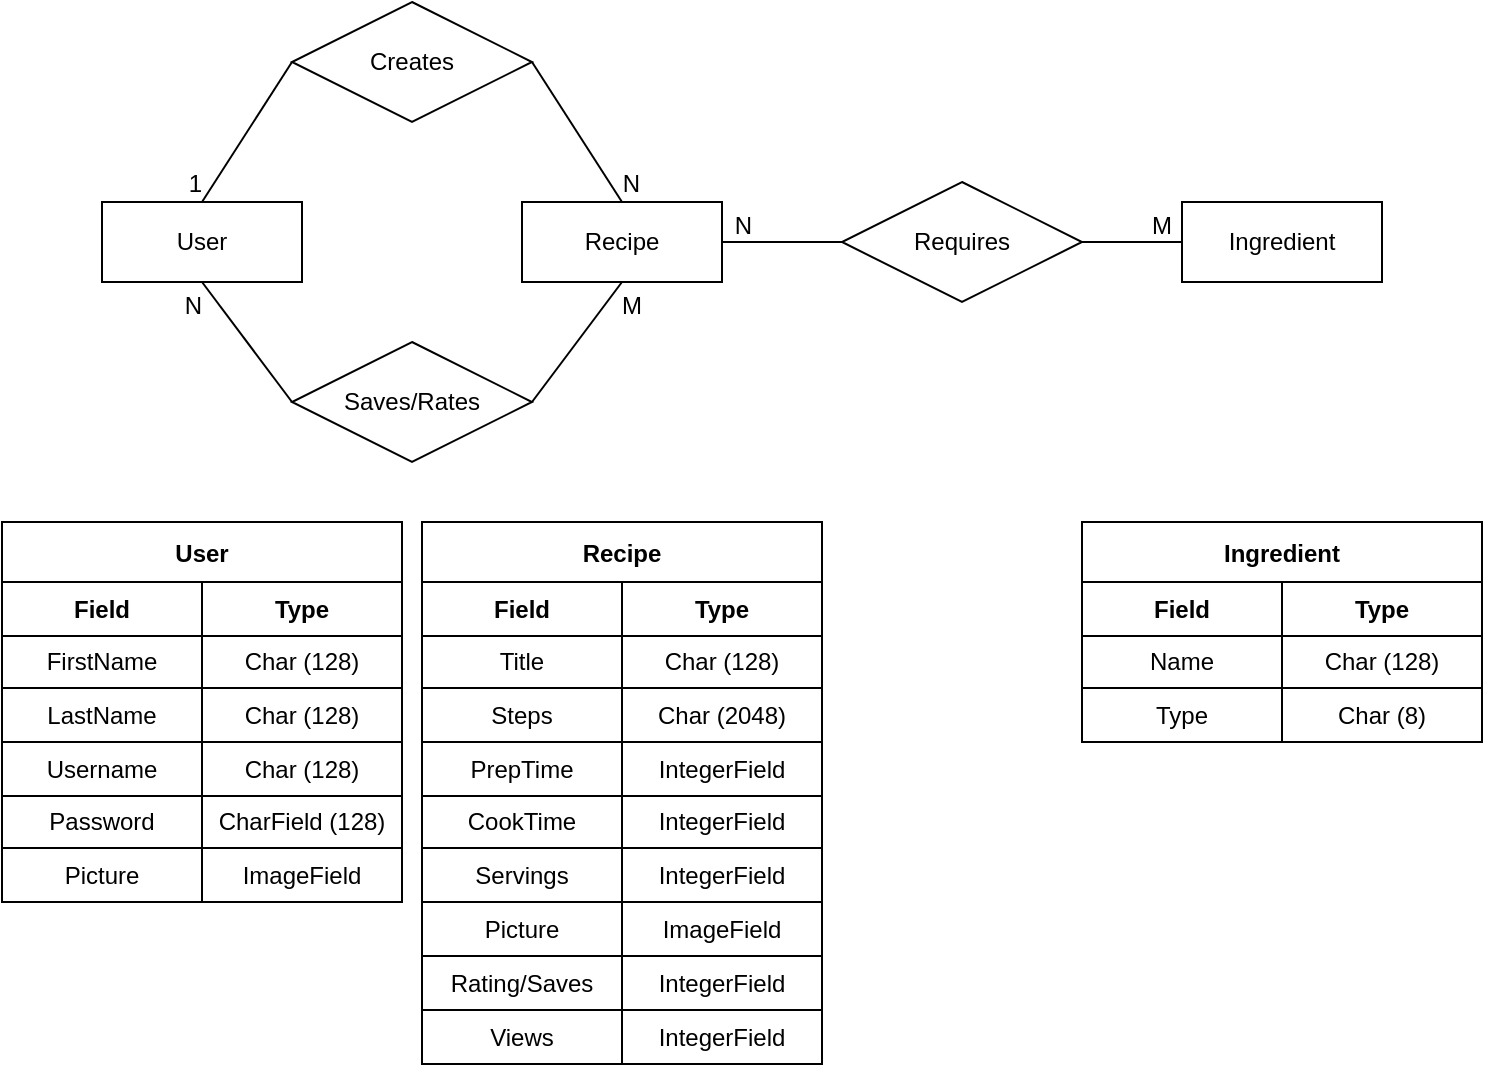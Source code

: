 <mxfile version="16.5.6" type="github">
  <diagram id="R2lEEEUBdFMjLlhIrx00" name="Page-1">
    <mxGraphModel dx="1038" dy="547" grid="1" gridSize="10" guides="1" tooltips="1" connect="1" arrows="1" fold="1" page="1" pageScale="1" pageWidth="850" pageHeight="1100" math="0" shadow="0" extFonts="Permanent Marker^https://fonts.googleapis.com/css?family=Permanent+Marker">
      <root>
        <mxCell id="0" />
        <mxCell id="1" parent="0" />
        <mxCell id="WyLXahF0oH_sUy1mbAan-15" value="User" style="whiteSpace=wrap;html=1;align=center;" vertex="1" parent="1">
          <mxGeometry x="105" y="160" width="100" height="40" as="geometry" />
        </mxCell>
        <mxCell id="WyLXahF0oH_sUy1mbAan-16" value="Recipe" style="whiteSpace=wrap;html=1;align=center;" vertex="1" parent="1">
          <mxGeometry x="315" y="160" width="100" height="40" as="geometry" />
        </mxCell>
        <mxCell id="WyLXahF0oH_sUy1mbAan-17" value="Ingredient" style="whiteSpace=wrap;html=1;align=center;" vertex="1" parent="1">
          <mxGeometry x="645" y="160" width="100" height="40" as="geometry" />
        </mxCell>
        <mxCell id="WyLXahF0oH_sUy1mbAan-18" value="Creates" style="shape=rhombus;perimeter=rhombusPerimeter;whiteSpace=wrap;html=1;align=center;" vertex="1" parent="1">
          <mxGeometry x="200" y="60" width="120" height="60" as="geometry" />
        </mxCell>
        <mxCell id="WyLXahF0oH_sUy1mbAan-20" value="Saves/Rates" style="shape=rhombus;perimeter=rhombusPerimeter;whiteSpace=wrap;html=1;align=center;" vertex="1" parent="1">
          <mxGeometry x="200" y="230" width="120" height="60" as="geometry" />
        </mxCell>
        <mxCell id="WyLXahF0oH_sUy1mbAan-22" value="Requires" style="shape=rhombus;perimeter=rhombusPerimeter;whiteSpace=wrap;html=1;align=center;" vertex="1" parent="1">
          <mxGeometry x="475" y="150" width="120" height="60" as="geometry" />
        </mxCell>
        <mxCell id="WyLXahF0oH_sUy1mbAan-30" value="" style="endArrow=none;html=1;rounded=0;exitX=0;exitY=0.5;exitDx=0;exitDy=0;entryX=0.5;entryY=1;entryDx=0;entryDy=0;" edge="1" parent="1" source="WyLXahF0oH_sUy1mbAan-20" target="WyLXahF0oH_sUy1mbAan-15">
          <mxGeometry relative="1" as="geometry">
            <mxPoint x="285" y="180" as="sourcePoint" />
            <mxPoint x="445" y="180" as="targetPoint" />
          </mxGeometry>
        </mxCell>
        <mxCell id="WyLXahF0oH_sUy1mbAan-31" value="N" style="resizable=0;html=1;align=right;verticalAlign=bottom;" connectable="0" vertex="1" parent="WyLXahF0oH_sUy1mbAan-30">
          <mxGeometry x="1" relative="1" as="geometry">
            <mxPoint y="20" as="offset" />
          </mxGeometry>
        </mxCell>
        <mxCell id="WyLXahF0oH_sUy1mbAan-32" value="" style="endArrow=none;html=1;rounded=0;entryX=0.5;entryY=1;entryDx=0;entryDy=0;exitX=1;exitY=0.5;exitDx=0;exitDy=0;" edge="1" parent="1" source="WyLXahF0oH_sUy1mbAan-20" target="WyLXahF0oH_sUy1mbAan-16">
          <mxGeometry relative="1" as="geometry">
            <mxPoint x="285" y="180" as="sourcePoint" />
            <mxPoint x="445" y="180" as="targetPoint" />
          </mxGeometry>
        </mxCell>
        <mxCell id="WyLXahF0oH_sUy1mbAan-33" value="M" style="resizable=0;html=1;align=right;verticalAlign=bottom;" connectable="0" vertex="1" parent="WyLXahF0oH_sUy1mbAan-32">
          <mxGeometry x="1" relative="1" as="geometry">
            <mxPoint x="10" y="20" as="offset" />
          </mxGeometry>
        </mxCell>
        <mxCell id="WyLXahF0oH_sUy1mbAan-35" value="" style="endArrow=none;html=1;rounded=0;entryX=0.5;entryY=0;entryDx=0;entryDy=0;exitX=0;exitY=0.5;exitDx=0;exitDy=0;" edge="1" parent="1" source="WyLXahF0oH_sUy1mbAan-18" target="WyLXahF0oH_sUy1mbAan-15">
          <mxGeometry relative="1" as="geometry">
            <mxPoint x="285" y="180" as="sourcePoint" />
            <mxPoint x="445" y="180" as="targetPoint" />
          </mxGeometry>
        </mxCell>
        <mxCell id="WyLXahF0oH_sUy1mbAan-36" value="1" style="resizable=0;html=1;align=right;verticalAlign=bottom;" connectable="0" vertex="1" parent="WyLXahF0oH_sUy1mbAan-35">
          <mxGeometry x="1" relative="1" as="geometry" />
        </mxCell>
        <mxCell id="WyLXahF0oH_sUy1mbAan-37" value="" style="endArrow=none;html=1;rounded=0;exitX=1;exitY=0.5;exitDx=0;exitDy=0;entryX=0.5;entryY=0;entryDx=0;entryDy=0;" edge="1" parent="1" source="WyLXahF0oH_sUy1mbAan-18" target="WyLXahF0oH_sUy1mbAan-16">
          <mxGeometry relative="1" as="geometry">
            <mxPoint x="285" y="180" as="sourcePoint" />
            <mxPoint x="445" y="180" as="targetPoint" />
          </mxGeometry>
        </mxCell>
        <mxCell id="WyLXahF0oH_sUy1mbAan-38" value="N" style="resizable=0;html=1;align=right;verticalAlign=bottom;" connectable="0" vertex="1" parent="WyLXahF0oH_sUy1mbAan-37">
          <mxGeometry x="1" relative="1" as="geometry">
            <mxPoint x="10" as="offset" />
          </mxGeometry>
        </mxCell>
        <mxCell id="WyLXahF0oH_sUy1mbAan-39" value="" style="endArrow=none;html=1;rounded=0;exitX=0;exitY=0.5;exitDx=0;exitDy=0;entryX=1;entryY=0.5;entryDx=0;entryDy=0;" edge="1" parent="1" source="WyLXahF0oH_sUy1mbAan-22" target="WyLXahF0oH_sUy1mbAan-16">
          <mxGeometry relative="1" as="geometry">
            <mxPoint x="285" y="180" as="sourcePoint" />
            <mxPoint x="425" y="190" as="targetPoint" />
          </mxGeometry>
        </mxCell>
        <mxCell id="WyLXahF0oH_sUy1mbAan-40" value="N" style="resizable=0;html=1;align=right;verticalAlign=bottom;" connectable="0" vertex="1" parent="WyLXahF0oH_sUy1mbAan-39">
          <mxGeometry x="1" relative="1" as="geometry">
            <mxPoint x="15" as="offset" />
          </mxGeometry>
        </mxCell>
        <mxCell id="WyLXahF0oH_sUy1mbAan-45" value="" style="endArrow=none;html=1;rounded=0;exitX=1;exitY=0.5;exitDx=0;exitDy=0;entryX=0;entryY=0.5;entryDx=0;entryDy=0;" edge="1" parent="1" source="WyLXahF0oH_sUy1mbAan-22" target="WyLXahF0oH_sUy1mbAan-17">
          <mxGeometry relative="1" as="geometry">
            <mxPoint x="585" y="80" as="sourcePoint" />
            <mxPoint x="745" y="80" as="targetPoint" />
          </mxGeometry>
        </mxCell>
        <mxCell id="WyLXahF0oH_sUy1mbAan-46" value="M" style="resizable=0;html=1;align=right;verticalAlign=bottom;" connectable="0" vertex="1" parent="WyLXahF0oH_sUy1mbAan-45">
          <mxGeometry x="1" relative="1" as="geometry">
            <mxPoint x="-5" as="offset" />
          </mxGeometry>
        </mxCell>
        <mxCell id="WyLXahF0oH_sUy1mbAan-137" value="Recipe" style="shape=table;startSize=30;container=1;collapsible=0;childLayout=tableLayout;fontStyle=1" vertex="1" parent="1">
          <mxGeometry x="265" y="320" width="200" height="271" as="geometry" />
        </mxCell>
        <mxCell id="WyLXahF0oH_sUy1mbAan-138" value="" style="shape=tableRow;horizontal=0;startSize=0;swimlaneHead=0;swimlaneBody=0;top=0;left=0;bottom=0;right=0;collapsible=0;dropTarget=0;fillColor=none;points=[[0,0.5],[1,0.5]];portConstraint=eastwest;" vertex="1" parent="WyLXahF0oH_sUy1mbAan-137">
          <mxGeometry y="30" width="200" height="27" as="geometry" />
        </mxCell>
        <mxCell id="WyLXahF0oH_sUy1mbAan-139" value="&lt;b&gt;Field&lt;/b&gt;" style="shape=partialRectangle;html=1;whiteSpace=wrap;connectable=0;overflow=hidden;fillColor=none;top=0;left=0;bottom=0;right=0;pointerEvents=1;" vertex="1" parent="WyLXahF0oH_sUy1mbAan-138">
          <mxGeometry width="100" height="27" as="geometry">
            <mxRectangle width="100" height="27" as="alternateBounds" />
          </mxGeometry>
        </mxCell>
        <mxCell id="WyLXahF0oH_sUy1mbAan-140" value="&lt;b&gt;Type&lt;/b&gt;" style="shape=partialRectangle;html=1;whiteSpace=wrap;connectable=0;overflow=hidden;fillColor=none;top=0;left=0;bottom=0;right=0;pointerEvents=1;" vertex="1" parent="WyLXahF0oH_sUy1mbAan-138">
          <mxGeometry x="100" width="100" height="27" as="geometry">
            <mxRectangle width="100" height="27" as="alternateBounds" />
          </mxGeometry>
        </mxCell>
        <mxCell id="WyLXahF0oH_sUy1mbAan-141" value="" style="shape=tableRow;horizontal=0;startSize=0;swimlaneHead=0;swimlaneBody=0;top=0;left=0;bottom=0;right=0;collapsible=0;dropTarget=0;fillColor=none;points=[[0,0.5],[1,0.5]];portConstraint=eastwest;" vertex="1" parent="WyLXahF0oH_sUy1mbAan-137">
          <mxGeometry y="57" width="200" height="26" as="geometry" />
        </mxCell>
        <mxCell id="WyLXahF0oH_sUy1mbAan-142" value="Title" style="shape=partialRectangle;html=1;whiteSpace=wrap;connectable=0;overflow=hidden;fillColor=none;top=0;left=0;bottom=0;right=0;pointerEvents=1;" vertex="1" parent="WyLXahF0oH_sUy1mbAan-141">
          <mxGeometry width="100" height="26" as="geometry">
            <mxRectangle width="100" height="26" as="alternateBounds" />
          </mxGeometry>
        </mxCell>
        <mxCell id="WyLXahF0oH_sUy1mbAan-143" value="Char (128)" style="shape=partialRectangle;html=1;whiteSpace=wrap;connectable=0;overflow=hidden;fillColor=none;top=0;left=0;bottom=0;right=0;pointerEvents=1;" vertex="1" parent="WyLXahF0oH_sUy1mbAan-141">
          <mxGeometry x="100" width="100" height="26" as="geometry">
            <mxRectangle width="100" height="26" as="alternateBounds" />
          </mxGeometry>
        </mxCell>
        <mxCell id="WyLXahF0oH_sUy1mbAan-144" value="" style="shape=tableRow;horizontal=0;startSize=0;swimlaneHead=0;swimlaneBody=0;top=0;left=0;bottom=0;right=0;collapsible=0;dropTarget=0;fillColor=none;points=[[0,0.5],[1,0.5]];portConstraint=eastwest;" vertex="1" parent="WyLXahF0oH_sUy1mbAan-137">
          <mxGeometry y="83" width="200" height="27" as="geometry" />
        </mxCell>
        <mxCell id="WyLXahF0oH_sUy1mbAan-145" value="Steps" style="shape=partialRectangle;html=1;whiteSpace=wrap;connectable=0;overflow=hidden;fillColor=none;top=0;left=0;bottom=0;right=0;pointerEvents=1;" vertex="1" parent="WyLXahF0oH_sUy1mbAan-144">
          <mxGeometry width="100" height="27" as="geometry">
            <mxRectangle width="100" height="27" as="alternateBounds" />
          </mxGeometry>
        </mxCell>
        <mxCell id="WyLXahF0oH_sUy1mbAan-146" value="Char (2048)" style="shape=partialRectangle;html=1;whiteSpace=wrap;connectable=0;overflow=hidden;fillColor=none;top=0;left=0;bottom=0;right=0;pointerEvents=1;" vertex="1" parent="WyLXahF0oH_sUy1mbAan-144">
          <mxGeometry x="100" width="100" height="27" as="geometry">
            <mxRectangle width="100" height="27" as="alternateBounds" />
          </mxGeometry>
        </mxCell>
        <mxCell id="WyLXahF0oH_sUy1mbAan-147" value="" style="shape=tableRow;horizontal=0;startSize=0;swimlaneHead=0;swimlaneBody=0;top=0;left=0;bottom=0;right=0;collapsible=0;dropTarget=0;fillColor=none;points=[[0,0.5],[1,0.5]];portConstraint=eastwest;" vertex="1" parent="WyLXahF0oH_sUy1mbAan-137">
          <mxGeometry y="110" width="200" height="27" as="geometry" />
        </mxCell>
        <mxCell id="WyLXahF0oH_sUy1mbAan-148" value="PrepTime" style="shape=partialRectangle;html=1;whiteSpace=wrap;connectable=0;overflow=hidden;fillColor=none;top=0;left=0;bottom=0;right=0;pointerEvents=1;" vertex="1" parent="WyLXahF0oH_sUy1mbAan-147">
          <mxGeometry width="100" height="27" as="geometry">
            <mxRectangle width="100" height="27" as="alternateBounds" />
          </mxGeometry>
        </mxCell>
        <mxCell id="WyLXahF0oH_sUy1mbAan-149" value="IntegerField" style="shape=partialRectangle;html=1;whiteSpace=wrap;connectable=0;overflow=hidden;fillColor=none;top=0;left=0;bottom=0;right=0;pointerEvents=1;" vertex="1" parent="WyLXahF0oH_sUy1mbAan-147">
          <mxGeometry x="100" width="100" height="27" as="geometry">
            <mxRectangle width="100" height="27" as="alternateBounds" />
          </mxGeometry>
        </mxCell>
        <mxCell id="WyLXahF0oH_sUy1mbAan-150" value="" style="shape=tableRow;horizontal=0;startSize=0;swimlaneHead=0;swimlaneBody=0;top=0;left=0;bottom=0;right=0;collapsible=0;dropTarget=0;fillColor=none;points=[[0,0.5],[1,0.5]];portConstraint=eastwest;" vertex="1" parent="WyLXahF0oH_sUy1mbAan-137">
          <mxGeometry y="137" width="200" height="26" as="geometry" />
        </mxCell>
        <mxCell id="WyLXahF0oH_sUy1mbAan-151" value="CookTime" style="shape=partialRectangle;html=1;whiteSpace=wrap;connectable=0;overflow=hidden;fillColor=none;top=0;left=0;bottom=0;right=0;pointerEvents=1;" vertex="1" parent="WyLXahF0oH_sUy1mbAan-150">
          <mxGeometry width="100" height="26" as="geometry">
            <mxRectangle width="100" height="26" as="alternateBounds" />
          </mxGeometry>
        </mxCell>
        <mxCell id="WyLXahF0oH_sUy1mbAan-152" value="IntegerField" style="shape=partialRectangle;html=1;whiteSpace=wrap;connectable=0;overflow=hidden;fillColor=none;top=0;left=0;bottom=0;right=0;pointerEvents=1;" vertex="1" parent="WyLXahF0oH_sUy1mbAan-150">
          <mxGeometry x="100" width="100" height="26" as="geometry">
            <mxRectangle width="100" height="26" as="alternateBounds" />
          </mxGeometry>
        </mxCell>
        <mxCell id="WyLXahF0oH_sUy1mbAan-153" value="" style="shape=tableRow;horizontal=0;startSize=0;swimlaneHead=0;swimlaneBody=0;top=0;left=0;bottom=0;right=0;collapsible=0;dropTarget=0;fillColor=none;points=[[0,0.5],[1,0.5]];portConstraint=eastwest;" vertex="1" parent="WyLXahF0oH_sUy1mbAan-137">
          <mxGeometry y="163" width="200" height="27" as="geometry" />
        </mxCell>
        <mxCell id="WyLXahF0oH_sUy1mbAan-154" value="Servings" style="shape=partialRectangle;html=1;whiteSpace=wrap;connectable=0;overflow=hidden;fillColor=none;top=0;left=0;bottom=0;right=0;pointerEvents=1;" vertex="1" parent="WyLXahF0oH_sUy1mbAan-153">
          <mxGeometry width="100" height="27" as="geometry">
            <mxRectangle width="100" height="27" as="alternateBounds" />
          </mxGeometry>
        </mxCell>
        <mxCell id="WyLXahF0oH_sUy1mbAan-155" value="IntegerField" style="shape=partialRectangle;html=1;whiteSpace=wrap;connectable=0;overflow=hidden;fillColor=none;top=0;left=0;bottom=0;right=0;pointerEvents=1;" vertex="1" parent="WyLXahF0oH_sUy1mbAan-153">
          <mxGeometry x="100" width="100" height="27" as="geometry">
            <mxRectangle width="100" height="27" as="alternateBounds" />
          </mxGeometry>
        </mxCell>
        <mxCell id="WyLXahF0oH_sUy1mbAan-214" style="shape=tableRow;horizontal=0;startSize=0;swimlaneHead=0;swimlaneBody=0;top=0;left=0;bottom=0;right=0;collapsible=0;dropTarget=0;fillColor=none;points=[[0,0.5],[1,0.5]];portConstraint=eastwest;" vertex="1" parent="WyLXahF0oH_sUy1mbAan-137">
          <mxGeometry y="190" width="200" height="27" as="geometry" />
        </mxCell>
        <mxCell id="WyLXahF0oH_sUy1mbAan-215" value="Picture" style="shape=partialRectangle;html=1;whiteSpace=wrap;connectable=0;overflow=hidden;fillColor=none;top=0;left=0;bottom=0;right=0;pointerEvents=1;" vertex="1" parent="WyLXahF0oH_sUy1mbAan-214">
          <mxGeometry width="100" height="27" as="geometry">
            <mxRectangle width="100" height="27" as="alternateBounds" />
          </mxGeometry>
        </mxCell>
        <mxCell id="WyLXahF0oH_sUy1mbAan-216" value="ImageField" style="shape=partialRectangle;html=1;whiteSpace=wrap;connectable=0;overflow=hidden;fillColor=none;top=0;left=0;bottom=0;right=0;pointerEvents=1;" vertex="1" parent="WyLXahF0oH_sUy1mbAan-214">
          <mxGeometry x="100" width="100" height="27" as="geometry">
            <mxRectangle width="100" height="27" as="alternateBounds" />
          </mxGeometry>
        </mxCell>
        <mxCell id="WyLXahF0oH_sUy1mbAan-217" style="shape=tableRow;horizontal=0;startSize=0;swimlaneHead=0;swimlaneBody=0;top=0;left=0;bottom=0;right=0;collapsible=0;dropTarget=0;fillColor=none;points=[[0,0.5],[1,0.5]];portConstraint=eastwest;" vertex="1" parent="WyLXahF0oH_sUy1mbAan-137">
          <mxGeometry y="217" width="200" height="27" as="geometry" />
        </mxCell>
        <mxCell id="WyLXahF0oH_sUy1mbAan-218" value="Rating/Saves" style="shape=partialRectangle;html=1;whiteSpace=wrap;connectable=0;overflow=hidden;fillColor=none;top=0;left=0;bottom=0;right=0;pointerEvents=1;" vertex="1" parent="WyLXahF0oH_sUy1mbAan-217">
          <mxGeometry width="100" height="27" as="geometry">
            <mxRectangle width="100" height="27" as="alternateBounds" />
          </mxGeometry>
        </mxCell>
        <mxCell id="WyLXahF0oH_sUy1mbAan-219" value="IntegerField" style="shape=partialRectangle;html=1;whiteSpace=wrap;connectable=0;overflow=hidden;fillColor=none;top=0;left=0;bottom=0;right=0;pointerEvents=1;" vertex="1" parent="WyLXahF0oH_sUy1mbAan-217">
          <mxGeometry x="100" width="100" height="27" as="geometry">
            <mxRectangle width="100" height="27" as="alternateBounds" />
          </mxGeometry>
        </mxCell>
        <mxCell id="WyLXahF0oH_sUy1mbAan-220" style="shape=tableRow;horizontal=0;startSize=0;swimlaneHead=0;swimlaneBody=0;top=0;left=0;bottom=0;right=0;collapsible=0;dropTarget=0;fillColor=none;points=[[0,0.5],[1,0.5]];portConstraint=eastwest;" vertex="1" parent="WyLXahF0oH_sUy1mbAan-137">
          <mxGeometry y="244" width="200" height="27" as="geometry" />
        </mxCell>
        <mxCell id="WyLXahF0oH_sUy1mbAan-221" value="Views" style="shape=partialRectangle;html=1;whiteSpace=wrap;connectable=0;overflow=hidden;fillColor=none;top=0;left=0;bottom=0;right=0;pointerEvents=1;" vertex="1" parent="WyLXahF0oH_sUy1mbAan-220">
          <mxGeometry width="100" height="27" as="geometry">
            <mxRectangle width="100" height="27" as="alternateBounds" />
          </mxGeometry>
        </mxCell>
        <mxCell id="WyLXahF0oH_sUy1mbAan-222" value="IntegerField" style="shape=partialRectangle;html=1;whiteSpace=wrap;connectable=0;overflow=hidden;fillColor=none;top=0;left=0;bottom=0;right=0;pointerEvents=1;" vertex="1" parent="WyLXahF0oH_sUy1mbAan-220">
          <mxGeometry x="100" width="100" height="27" as="geometry">
            <mxRectangle width="100" height="27" as="alternateBounds" />
          </mxGeometry>
        </mxCell>
        <mxCell id="WyLXahF0oH_sUy1mbAan-156" value="Ingredient" style="shape=table;startSize=30;container=1;collapsible=0;childLayout=tableLayout;fontStyle=1" vertex="1" parent="1">
          <mxGeometry x="595" y="320" width="200" height="110" as="geometry" />
        </mxCell>
        <mxCell id="WyLXahF0oH_sUy1mbAan-157" value="" style="shape=tableRow;horizontal=0;startSize=0;swimlaneHead=0;swimlaneBody=0;top=0;left=0;bottom=0;right=0;collapsible=0;dropTarget=0;fillColor=none;points=[[0,0.5],[1,0.5]];portConstraint=eastwest;" vertex="1" parent="WyLXahF0oH_sUy1mbAan-156">
          <mxGeometry y="30" width="200" height="27" as="geometry" />
        </mxCell>
        <mxCell id="WyLXahF0oH_sUy1mbAan-158" value="&lt;b&gt;Field&lt;/b&gt;" style="shape=partialRectangle;html=1;whiteSpace=wrap;connectable=0;overflow=hidden;fillColor=none;top=0;left=0;bottom=0;right=0;pointerEvents=1;" vertex="1" parent="WyLXahF0oH_sUy1mbAan-157">
          <mxGeometry width="100" height="27" as="geometry">
            <mxRectangle width="100" height="27" as="alternateBounds" />
          </mxGeometry>
        </mxCell>
        <mxCell id="WyLXahF0oH_sUy1mbAan-159" value="&lt;b&gt;Type&lt;/b&gt;" style="shape=partialRectangle;html=1;whiteSpace=wrap;connectable=0;overflow=hidden;fillColor=none;top=0;left=0;bottom=0;right=0;pointerEvents=1;" vertex="1" parent="WyLXahF0oH_sUy1mbAan-157">
          <mxGeometry x="100" width="100" height="27" as="geometry">
            <mxRectangle width="100" height="27" as="alternateBounds" />
          </mxGeometry>
        </mxCell>
        <mxCell id="WyLXahF0oH_sUy1mbAan-160" value="" style="shape=tableRow;horizontal=0;startSize=0;swimlaneHead=0;swimlaneBody=0;top=0;left=0;bottom=0;right=0;collapsible=0;dropTarget=0;fillColor=none;points=[[0,0.5],[1,0.5]];portConstraint=eastwest;" vertex="1" parent="WyLXahF0oH_sUy1mbAan-156">
          <mxGeometry y="57" width="200" height="26" as="geometry" />
        </mxCell>
        <mxCell id="WyLXahF0oH_sUy1mbAan-161" value="Name" style="shape=partialRectangle;html=1;whiteSpace=wrap;connectable=0;overflow=hidden;fillColor=none;top=0;left=0;bottom=0;right=0;pointerEvents=1;" vertex="1" parent="WyLXahF0oH_sUy1mbAan-160">
          <mxGeometry width="100" height="26" as="geometry">
            <mxRectangle width="100" height="26" as="alternateBounds" />
          </mxGeometry>
        </mxCell>
        <mxCell id="WyLXahF0oH_sUy1mbAan-162" value="Char (128)" style="shape=partialRectangle;html=1;whiteSpace=wrap;connectable=0;overflow=hidden;fillColor=none;top=0;left=0;bottom=0;right=0;pointerEvents=1;" vertex="1" parent="WyLXahF0oH_sUy1mbAan-160">
          <mxGeometry x="100" width="100" height="26" as="geometry">
            <mxRectangle width="100" height="26" as="alternateBounds" />
          </mxGeometry>
        </mxCell>
        <mxCell id="WyLXahF0oH_sUy1mbAan-163" value="" style="shape=tableRow;horizontal=0;startSize=0;swimlaneHead=0;swimlaneBody=0;top=0;left=0;bottom=0;right=0;collapsible=0;dropTarget=0;fillColor=none;points=[[0,0.5],[1,0.5]];portConstraint=eastwest;" vertex="1" parent="WyLXahF0oH_sUy1mbAan-156">
          <mxGeometry y="83" width="200" height="27" as="geometry" />
        </mxCell>
        <mxCell id="WyLXahF0oH_sUy1mbAan-164" value="Type" style="shape=partialRectangle;html=1;whiteSpace=wrap;connectable=0;overflow=hidden;fillColor=none;top=0;left=0;bottom=0;right=0;pointerEvents=1;" vertex="1" parent="WyLXahF0oH_sUy1mbAan-163">
          <mxGeometry width="100" height="27" as="geometry">
            <mxRectangle width="100" height="27" as="alternateBounds" />
          </mxGeometry>
        </mxCell>
        <mxCell id="WyLXahF0oH_sUy1mbAan-165" value="Char (8)" style="shape=partialRectangle;html=1;whiteSpace=wrap;connectable=0;overflow=hidden;fillColor=none;top=0;left=0;bottom=0;right=0;pointerEvents=1;" vertex="1" parent="WyLXahF0oH_sUy1mbAan-163">
          <mxGeometry x="100" width="100" height="27" as="geometry">
            <mxRectangle width="100" height="27" as="alternateBounds" />
          </mxGeometry>
        </mxCell>
        <mxCell id="WyLXahF0oH_sUy1mbAan-175" value="User" style="shape=table;startSize=30;container=1;collapsible=0;childLayout=tableLayout;fontStyle=1" vertex="1" parent="1">
          <mxGeometry x="55" y="320" width="200" height="190" as="geometry" />
        </mxCell>
        <mxCell id="WyLXahF0oH_sUy1mbAan-176" value="" style="shape=tableRow;horizontal=0;startSize=0;swimlaneHead=0;swimlaneBody=0;top=0;left=0;bottom=0;right=0;collapsible=0;dropTarget=0;fillColor=none;points=[[0,0.5],[1,0.5]];portConstraint=eastwest;" vertex="1" parent="WyLXahF0oH_sUy1mbAan-175">
          <mxGeometry y="30" width="200" height="27" as="geometry" />
        </mxCell>
        <mxCell id="WyLXahF0oH_sUy1mbAan-177" value="&lt;b&gt;Field&lt;/b&gt;" style="shape=partialRectangle;html=1;whiteSpace=wrap;connectable=0;overflow=hidden;fillColor=none;top=0;left=0;bottom=0;right=0;pointerEvents=1;" vertex="1" parent="WyLXahF0oH_sUy1mbAan-176">
          <mxGeometry width="100" height="27" as="geometry">
            <mxRectangle width="100" height="27" as="alternateBounds" />
          </mxGeometry>
        </mxCell>
        <mxCell id="WyLXahF0oH_sUy1mbAan-178" value="&lt;b&gt;Type&lt;/b&gt;" style="shape=partialRectangle;html=1;whiteSpace=wrap;connectable=0;overflow=hidden;fillColor=none;top=0;left=0;bottom=0;right=0;pointerEvents=1;" vertex="1" parent="WyLXahF0oH_sUy1mbAan-176">
          <mxGeometry x="100" width="100" height="27" as="geometry">
            <mxRectangle width="100" height="27" as="alternateBounds" />
          </mxGeometry>
        </mxCell>
        <mxCell id="WyLXahF0oH_sUy1mbAan-179" value="" style="shape=tableRow;horizontal=0;startSize=0;swimlaneHead=0;swimlaneBody=0;top=0;left=0;bottom=0;right=0;collapsible=0;dropTarget=0;fillColor=none;points=[[0,0.5],[1,0.5]];portConstraint=eastwest;" vertex="1" parent="WyLXahF0oH_sUy1mbAan-175">
          <mxGeometry y="57" width="200" height="26" as="geometry" />
        </mxCell>
        <mxCell id="WyLXahF0oH_sUy1mbAan-180" value="FirstName" style="shape=partialRectangle;html=1;whiteSpace=wrap;connectable=0;overflow=hidden;fillColor=none;top=0;left=0;bottom=0;right=0;pointerEvents=1;" vertex="1" parent="WyLXahF0oH_sUy1mbAan-179">
          <mxGeometry width="100" height="26" as="geometry">
            <mxRectangle width="100" height="26" as="alternateBounds" />
          </mxGeometry>
        </mxCell>
        <mxCell id="WyLXahF0oH_sUy1mbAan-181" value="Char (128)" style="shape=partialRectangle;html=1;whiteSpace=wrap;connectable=0;overflow=hidden;fillColor=none;top=0;left=0;bottom=0;right=0;pointerEvents=1;" vertex="1" parent="WyLXahF0oH_sUy1mbAan-179">
          <mxGeometry x="100" width="100" height="26" as="geometry">
            <mxRectangle width="100" height="26" as="alternateBounds" />
          </mxGeometry>
        </mxCell>
        <mxCell id="WyLXahF0oH_sUy1mbAan-182" value="" style="shape=tableRow;horizontal=0;startSize=0;swimlaneHead=0;swimlaneBody=0;top=0;left=0;bottom=0;right=0;collapsible=0;dropTarget=0;fillColor=none;points=[[0,0.5],[1,0.5]];portConstraint=eastwest;" vertex="1" parent="WyLXahF0oH_sUy1mbAan-175">
          <mxGeometry y="83" width="200" height="27" as="geometry" />
        </mxCell>
        <mxCell id="WyLXahF0oH_sUy1mbAan-183" value="LastName" style="shape=partialRectangle;html=1;whiteSpace=wrap;connectable=0;overflow=hidden;fillColor=none;top=0;left=0;bottom=0;right=0;pointerEvents=1;" vertex="1" parent="WyLXahF0oH_sUy1mbAan-182">
          <mxGeometry width="100" height="27" as="geometry">
            <mxRectangle width="100" height="27" as="alternateBounds" />
          </mxGeometry>
        </mxCell>
        <mxCell id="WyLXahF0oH_sUy1mbAan-184" value="Char (128)" style="shape=partialRectangle;html=1;whiteSpace=wrap;connectable=0;overflow=hidden;fillColor=none;top=0;left=0;bottom=0;right=0;pointerEvents=1;" vertex="1" parent="WyLXahF0oH_sUy1mbAan-182">
          <mxGeometry x="100" width="100" height="27" as="geometry">
            <mxRectangle width="100" height="27" as="alternateBounds" />
          </mxGeometry>
        </mxCell>
        <mxCell id="WyLXahF0oH_sUy1mbAan-185" value="" style="shape=tableRow;horizontal=0;startSize=0;swimlaneHead=0;swimlaneBody=0;top=0;left=0;bottom=0;right=0;collapsible=0;dropTarget=0;fillColor=none;points=[[0,0.5],[1,0.5]];portConstraint=eastwest;" vertex="1" parent="WyLXahF0oH_sUy1mbAan-175">
          <mxGeometry y="110" width="200" height="27" as="geometry" />
        </mxCell>
        <mxCell id="WyLXahF0oH_sUy1mbAan-186" value="Username" style="shape=partialRectangle;html=1;whiteSpace=wrap;connectable=0;overflow=hidden;fillColor=none;top=0;left=0;bottom=0;right=0;pointerEvents=1;" vertex="1" parent="WyLXahF0oH_sUy1mbAan-185">
          <mxGeometry width="100" height="27" as="geometry">
            <mxRectangle width="100" height="27" as="alternateBounds" />
          </mxGeometry>
        </mxCell>
        <mxCell id="WyLXahF0oH_sUy1mbAan-187" value="Char (128)" style="shape=partialRectangle;html=1;whiteSpace=wrap;connectable=0;overflow=hidden;fillColor=none;top=0;left=0;bottom=0;right=0;pointerEvents=1;" vertex="1" parent="WyLXahF0oH_sUy1mbAan-185">
          <mxGeometry x="100" width="100" height="27" as="geometry">
            <mxRectangle width="100" height="27" as="alternateBounds" />
          </mxGeometry>
        </mxCell>
        <mxCell id="WyLXahF0oH_sUy1mbAan-188" value="" style="shape=tableRow;horizontal=0;startSize=0;swimlaneHead=0;swimlaneBody=0;top=0;left=0;bottom=0;right=0;collapsible=0;dropTarget=0;fillColor=none;points=[[0,0.5],[1,0.5]];portConstraint=eastwest;" vertex="1" parent="WyLXahF0oH_sUy1mbAan-175">
          <mxGeometry y="137" width="200" height="26" as="geometry" />
        </mxCell>
        <mxCell id="WyLXahF0oH_sUy1mbAan-189" value="Password" style="shape=partialRectangle;html=1;whiteSpace=wrap;connectable=0;overflow=hidden;fillColor=none;top=0;left=0;bottom=0;right=0;pointerEvents=1;" vertex="1" parent="WyLXahF0oH_sUy1mbAan-188">
          <mxGeometry width="100" height="26" as="geometry">
            <mxRectangle width="100" height="26" as="alternateBounds" />
          </mxGeometry>
        </mxCell>
        <mxCell id="WyLXahF0oH_sUy1mbAan-190" value="CharField (128)" style="shape=partialRectangle;html=1;whiteSpace=wrap;connectable=0;overflow=hidden;fillColor=none;top=0;left=0;bottom=0;right=0;pointerEvents=1;" vertex="1" parent="WyLXahF0oH_sUy1mbAan-188">
          <mxGeometry x="100" width="100" height="26" as="geometry">
            <mxRectangle width="100" height="26" as="alternateBounds" />
          </mxGeometry>
        </mxCell>
        <mxCell id="WyLXahF0oH_sUy1mbAan-191" value="" style="shape=tableRow;horizontal=0;startSize=0;swimlaneHead=0;swimlaneBody=0;top=0;left=0;bottom=0;right=0;collapsible=0;dropTarget=0;fillColor=none;points=[[0,0.5],[1,0.5]];portConstraint=eastwest;" vertex="1" parent="WyLXahF0oH_sUy1mbAan-175">
          <mxGeometry y="163" width="200" height="27" as="geometry" />
        </mxCell>
        <mxCell id="WyLXahF0oH_sUy1mbAan-192" value="Picture" style="shape=partialRectangle;html=1;whiteSpace=wrap;connectable=0;overflow=hidden;fillColor=none;top=0;left=0;bottom=0;right=0;pointerEvents=1;" vertex="1" parent="WyLXahF0oH_sUy1mbAan-191">
          <mxGeometry width="100" height="27" as="geometry">
            <mxRectangle width="100" height="27" as="alternateBounds" />
          </mxGeometry>
        </mxCell>
        <mxCell id="WyLXahF0oH_sUy1mbAan-193" value="ImageField" style="shape=partialRectangle;html=1;whiteSpace=wrap;connectable=0;overflow=hidden;fillColor=none;top=0;left=0;bottom=0;right=0;pointerEvents=1;" vertex="1" parent="WyLXahF0oH_sUy1mbAan-191">
          <mxGeometry x="100" width="100" height="27" as="geometry">
            <mxRectangle width="100" height="27" as="alternateBounds" />
          </mxGeometry>
        </mxCell>
      </root>
    </mxGraphModel>
  </diagram>
</mxfile>
